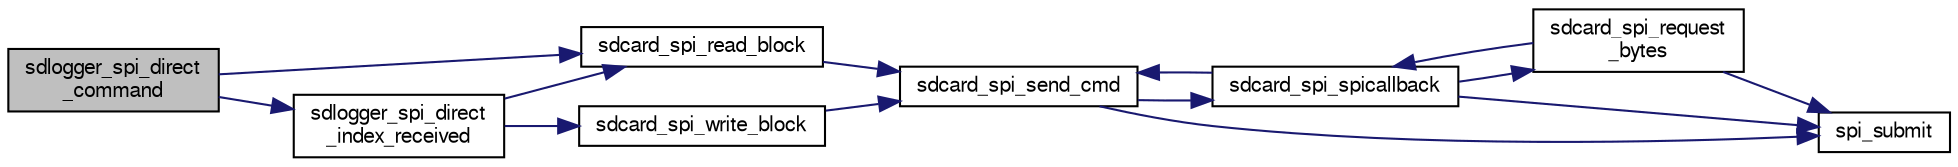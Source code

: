 digraph "sdlogger_spi_direct_command"
{
  edge [fontname="FreeSans",fontsize="10",labelfontname="FreeSans",labelfontsize="10"];
  node [fontname="FreeSans",fontsize="10",shape=record];
  rankdir="LR";
  Node1 [label="sdlogger_spi_direct\l_command",height=0.2,width=0.4,color="black", fillcolor="grey75", style="filled", fontcolor="black"];
  Node1 -> Node2 [color="midnightblue",fontsize="10",style="solid",fontname="FreeSans"];
  Node2 [label="sdcard_spi_read_block",height=0.2,width=0.4,color="black", fillcolor="white", style="filled",URL="$sdcard__spi_8c.html#ac0cacb24e7480f3ea6463131436c7d0e",tooltip="Read a single block (512 bytes) from the SDCard at a given address. "];
  Node2 -> Node3 [color="midnightblue",fontsize="10",style="solid",fontname="FreeSans"];
  Node3 [label="sdcard_spi_send_cmd",height=0.2,width=0.4,color="black", fillcolor="white", style="filled",URL="$sdcard__spi_8c.html#a4f343ab0a5e8ba8f3d68a50e139312c6",tooltip="Send a command to the SDCard. "];
  Node3 -> Node4 [color="midnightblue",fontsize="10",style="solid",fontname="FreeSans"];
  Node4 [label="sdcard_spi_spicallback",height=0.2,width=0.4,color="black", fillcolor="white", style="filled",URL="$sdcard__spi_8c.html#a64d90e0374b4ebb9c1c6b8fa95c9b73f",tooltip="Callback function for SPI transactions. "];
  Node4 -> Node3 [color="midnightblue",fontsize="10",style="solid",fontname="FreeSans"];
  Node4 -> Node5 [color="midnightblue",fontsize="10",style="solid",fontname="FreeSans"];
  Node5 [label="sdcard_spi_request\l_bytes",height=0.2,width=0.4,color="black", fillcolor="white", style="filled",URL="$sdcard__spi_8c.html#ae08b33e43067b02ae28ed7f7fccf781d",tooltip="Request one or more bytes from the SDCard. "];
  Node5 -> Node4 [color="midnightblue",fontsize="10",style="solid",fontname="FreeSans"];
  Node5 -> Node6 [color="midnightblue",fontsize="10",style="solid",fontname="FreeSans"];
  Node6 [label="spi_submit",height=0.2,width=0.4,color="black", fillcolor="white", style="filled",URL="$group__spi.html#ga5d383931766cb373ebad0b8bc26d439d",tooltip="Submit SPI transaction. "];
  Node4 -> Node6 [color="midnightblue",fontsize="10",style="solid",fontname="FreeSans"];
  Node3 -> Node6 [color="midnightblue",fontsize="10",style="solid",fontname="FreeSans"];
  Node1 -> Node7 [color="midnightblue",fontsize="10",style="solid",fontname="FreeSans"];
  Node7 [label="sdlogger_spi_direct\l_index_received",height=0.2,width=0.4,color="black", fillcolor="white", style="filled",URL="$sdlogger__spi__direct_8c.html#a229b523a75d655fdb55fac8e715a13c5",tooltip="sdlogger_spi_direct_index_received Callback from SD Card when block at index location is received..."];
  Node7 -> Node8 [color="midnightblue",fontsize="10",style="solid",fontname="FreeSans"];
  Node8 [label="sdcard_spi_write_block",height=0.2,width=0.4,color="black", fillcolor="white", style="filled",URL="$sdcard__spi_8c.html#a58e3e4049a8c33c2f9ed56e310c9200c",tooltip="Write a single block (512 bytes) to the SDCard at a given address. "];
  Node8 -> Node3 [color="midnightblue",fontsize="10",style="solid",fontname="FreeSans"];
  Node7 -> Node2 [color="midnightblue",fontsize="10",style="solid",fontname="FreeSans"];
}
